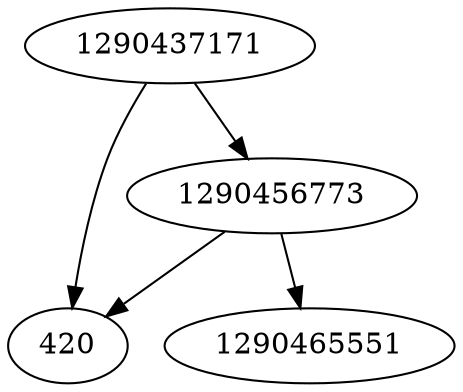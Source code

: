 strict digraph  {
1290437171;
420;
1290456773;
1290465551;
1290437171 -> 420;
1290437171 -> 1290456773;
1290456773 -> 420;
1290456773 -> 1290465551;
}
